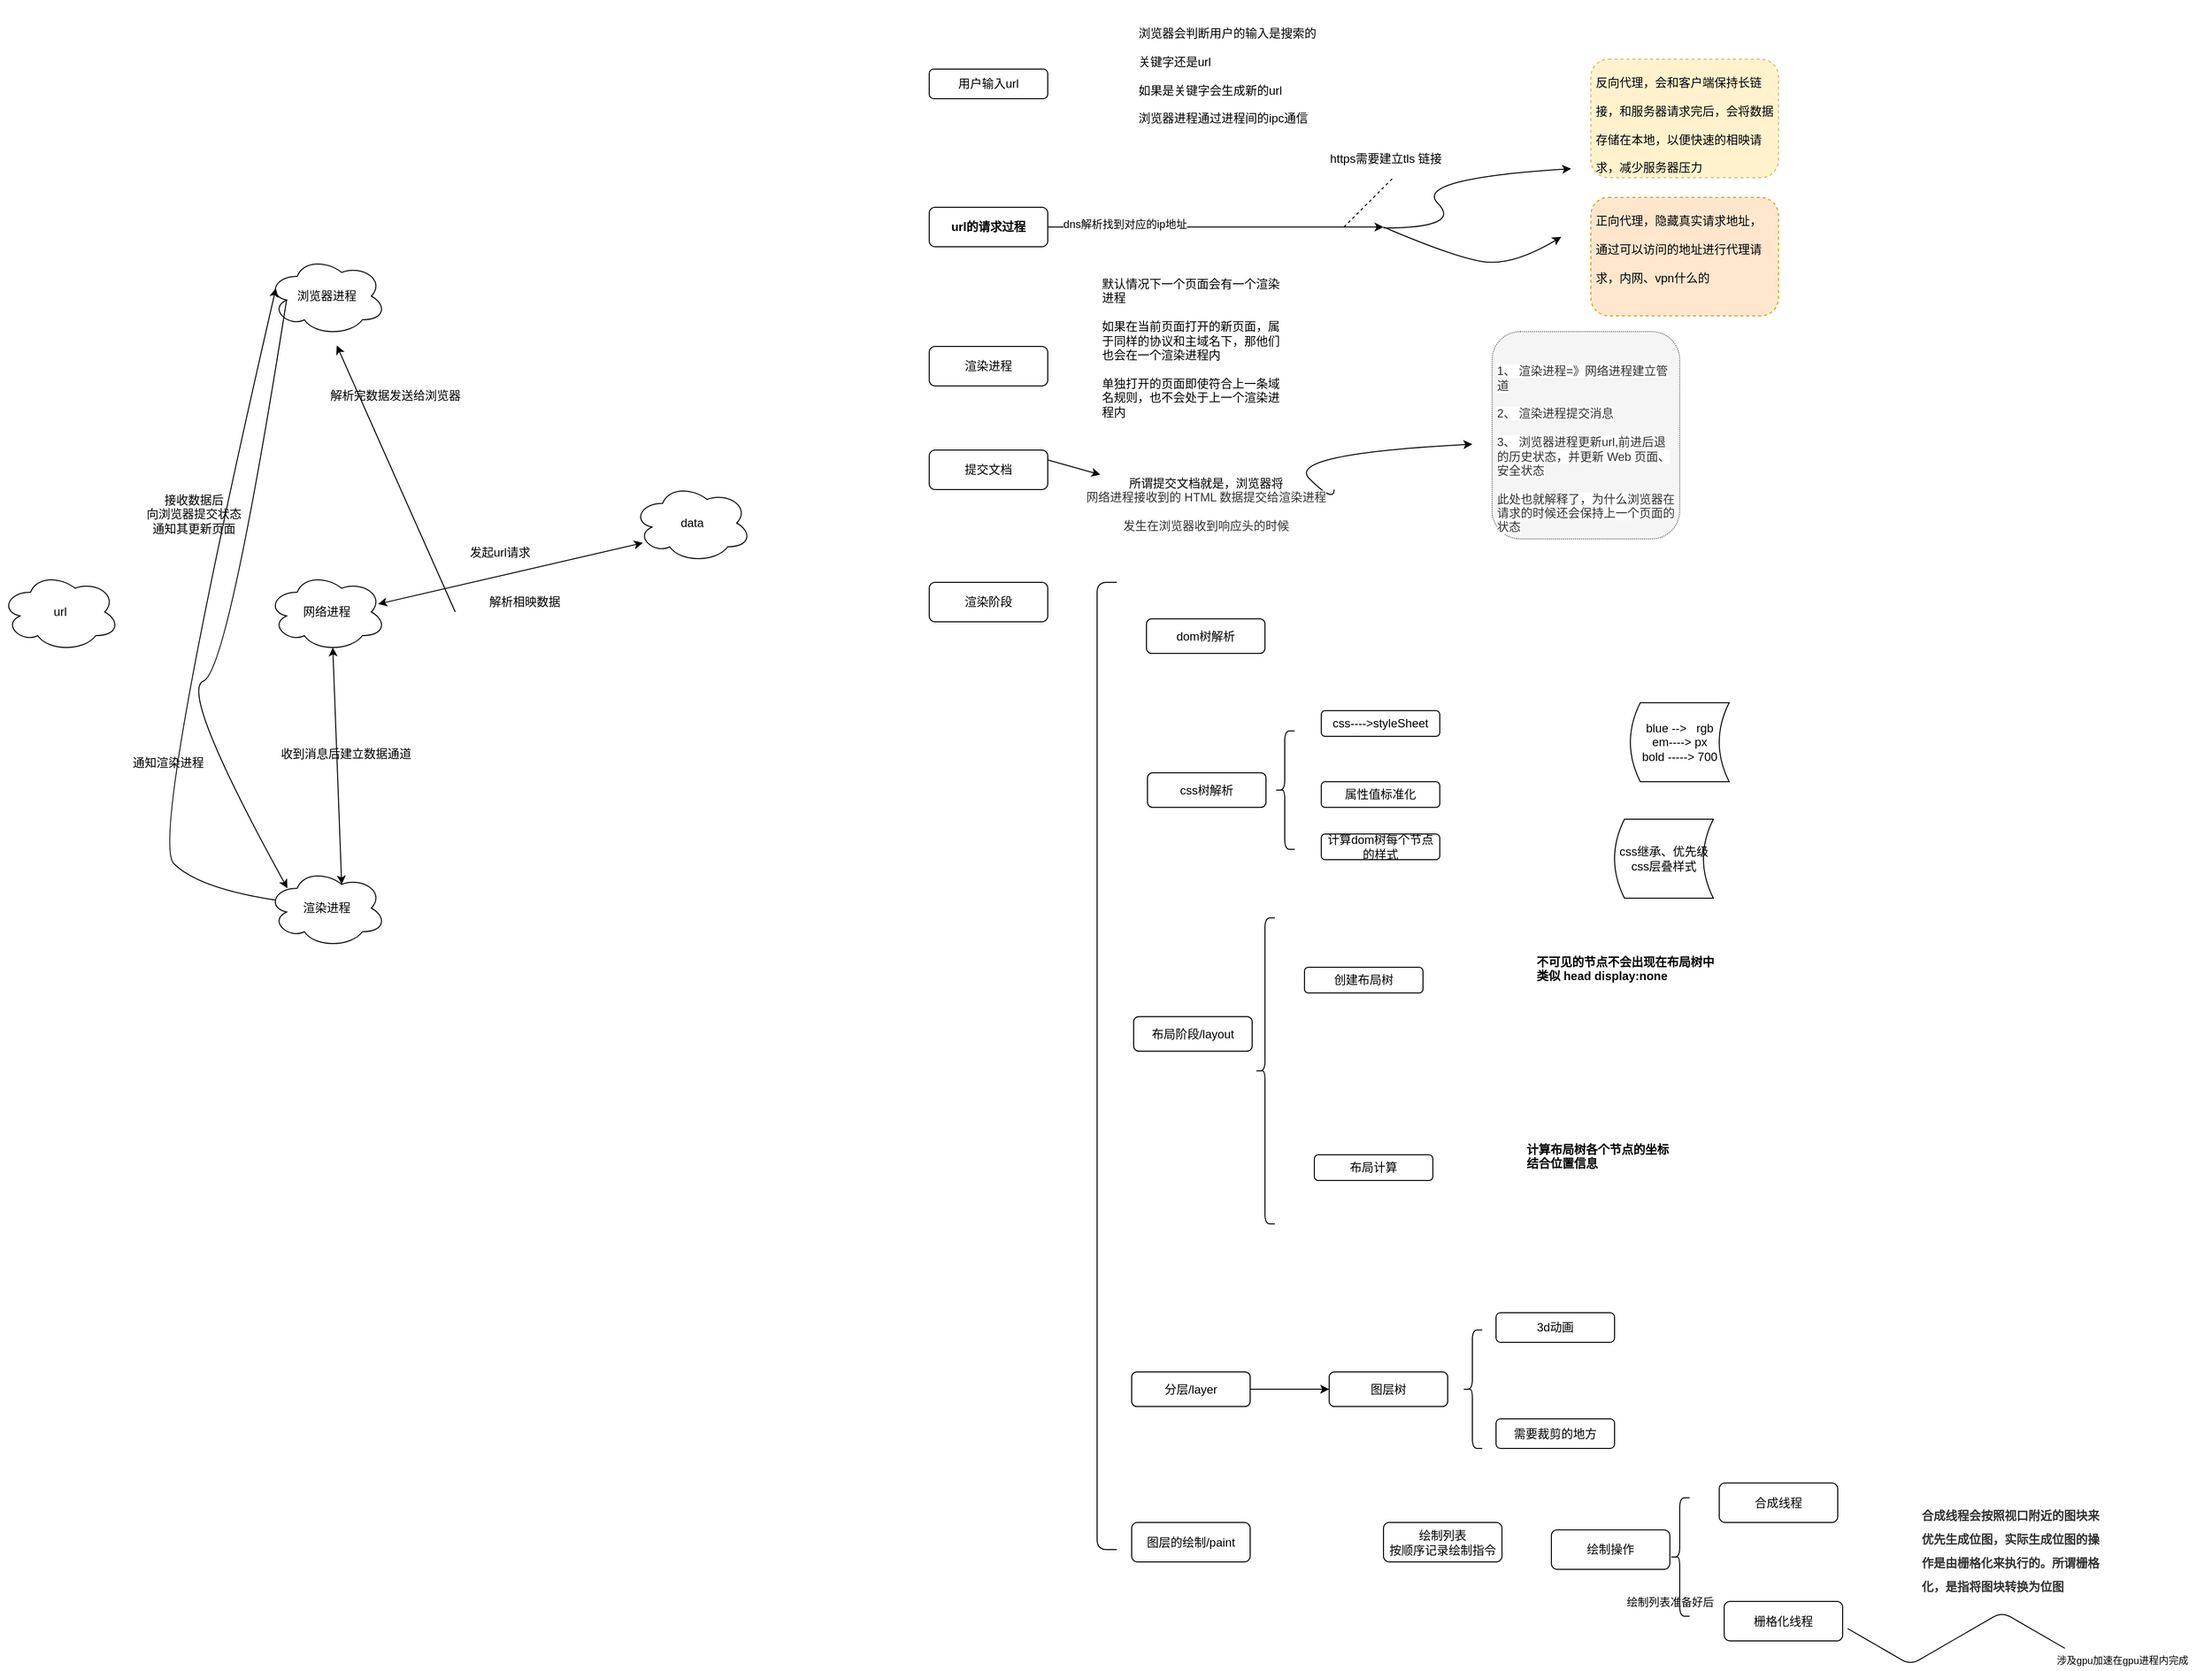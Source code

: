 <mxfile version="13.2.1" type="github">
  <diagram id="yM2oXQm_O7SmmgI67K22" name="Page-1">
    <mxGraphModel dx="946" dy="1813" grid="1" gridSize="10" guides="1" tooltips="1" connect="1" arrows="1" fold="1" page="1" pageScale="1" pageWidth="1600" pageHeight="1200" math="0" shadow="0">
      <root>
        <mxCell id="0" />
        <mxCell id="1" parent="0" />
        <mxCell id="I5RekTO_njov9tj_KEtV-1" value="url&lt;br&gt;" style="ellipse;shape=cloud;whiteSpace=wrap;html=1;" parent="1" vertex="1">
          <mxGeometry x="20" y="520" width="120" height="80" as="geometry" />
        </mxCell>
        <mxCell id="XSZjby6xiS5L8jVtObux-1" value="渲染进程" style="ellipse;shape=cloud;whiteSpace=wrap;html=1;" parent="1" vertex="1">
          <mxGeometry x="290" y="820" width="120" height="80" as="geometry" />
        </mxCell>
        <mxCell id="XSZjby6xiS5L8jVtObux-2" value="网络进程" style="ellipse;shape=cloud;whiteSpace=wrap;html=1;" parent="1" vertex="1">
          <mxGeometry x="290" y="520" width="120" height="80" as="geometry" />
        </mxCell>
        <mxCell id="XSZjby6xiS5L8jVtObux-3" value="浏览器进程" style="ellipse;shape=cloud;whiteSpace=wrap;html=1;" parent="1" vertex="1">
          <mxGeometry x="290" y="200" width="120" height="80" as="geometry" />
        </mxCell>
        <mxCell id="XSZjby6xiS5L8jVtObux-4" value="" style="endArrow=classic;startArrow=classic;html=1;exitX=0.933;exitY=0.4;exitDx=0;exitDy=0;exitPerimeter=0;" parent="1" source="XSZjby6xiS5L8jVtObux-2" edge="1">
          <mxGeometry width="50" height="50" relative="1" as="geometry">
            <mxPoint x="480" y="560" as="sourcePoint" />
            <mxPoint x="670" y="490" as="targetPoint" />
          </mxGeometry>
        </mxCell>
        <mxCell id="XSZjby6xiS5L8jVtObux-5" value="发起url请求" style="text;html=1;align=center;verticalAlign=middle;resizable=0;points=[];autosize=1;" parent="1" vertex="1">
          <mxGeometry x="485" y="490" width="80" height="20" as="geometry" />
        </mxCell>
        <mxCell id="XSZjby6xiS5L8jVtObux-6" value="解析相映数据" style="text;html=1;align=center;verticalAlign=middle;resizable=0;points=[];autosize=1;" parent="1" vertex="1">
          <mxGeometry x="505" y="540" width="90" height="20" as="geometry" />
        </mxCell>
        <mxCell id="XSZjby6xiS5L8jVtObux-7" value="" style="endArrow=classic;html=1;" parent="1" edge="1">
          <mxGeometry width="50" height="50" relative="1" as="geometry">
            <mxPoint x="480" y="560" as="sourcePoint" />
            <mxPoint x="360" y="290" as="targetPoint" />
          </mxGeometry>
        </mxCell>
        <mxCell id="XSZjby6xiS5L8jVtObux-8" value="解析完数据发送给浏览器" style="text;html=1;align=center;verticalAlign=middle;resizable=0;points=[];autosize=1;" parent="1" vertex="1">
          <mxGeometry x="344" y="331" width="150" height="20" as="geometry" />
        </mxCell>
        <mxCell id="XSZjby6xiS5L8jVtObux-9" value="" style="curved=1;endArrow=classic;html=1;exitX=0.16;exitY=0.55;exitDx=0;exitDy=0;exitPerimeter=0;entryX=0.167;entryY=0.25;entryDx=0;entryDy=0;entryPerimeter=0;" parent="1" source="XSZjby6xiS5L8jVtObux-3" target="XSZjby6xiS5L8jVtObux-1" edge="1">
          <mxGeometry width="50" height="50" relative="1" as="geometry">
            <mxPoint x="200" y="620" as="sourcePoint" />
            <mxPoint x="270" y="760" as="targetPoint" />
            <Array as="points">
              <mxPoint x="250" y="620" />
              <mxPoint x="200" y="640" />
            </Array>
          </mxGeometry>
        </mxCell>
        <mxCell id="XSZjby6xiS5L8jVtObux-10" value="通知渲染进程" style="text;html=1;align=center;verticalAlign=middle;resizable=0;points=[];autosize=1;" parent="1" vertex="1">
          <mxGeometry x="144" y="703" width="90" height="20" as="geometry" />
        </mxCell>
        <mxCell id="XSZjby6xiS5L8jVtObux-11" value="" style="endArrow=classic;startArrow=classic;html=1;exitX=0.625;exitY=0.2;exitDx=0;exitDy=0;exitPerimeter=0;entryX=0.55;entryY=0.95;entryDx=0;entryDy=0;entryPerimeter=0;" parent="1" source="XSZjby6xiS5L8jVtObux-1" target="XSZjby6xiS5L8jVtObux-2" edge="1">
          <mxGeometry width="50" height="50" relative="1" as="geometry">
            <mxPoint x="460" y="620" as="sourcePoint" />
            <mxPoint x="510" y="570" as="targetPoint" />
          </mxGeometry>
        </mxCell>
        <mxCell id="XSZjby6xiS5L8jVtObux-12" value="收到消息后建立数据通道" style="text;html=1;align=center;verticalAlign=middle;resizable=0;points=[];autosize=1;" parent="1" vertex="1">
          <mxGeometry x="294" y="694" width="150" height="20" as="geometry" />
        </mxCell>
        <mxCell id="XSZjby6xiS5L8jVtObux-13" value="" style="curved=1;endArrow=classic;html=1;exitX=0.07;exitY=0.4;exitDx=0;exitDy=0;exitPerimeter=0;entryX=0.07;entryY=0.4;entryDx=0;entryDy=0;entryPerimeter=0;" parent="1" source="XSZjby6xiS5L8jVtObux-1" target="XSZjby6xiS5L8jVtObux-3" edge="1">
          <mxGeometry width="50" height="50" relative="1" as="geometry">
            <mxPoint x="170" y="840" as="sourcePoint" />
            <mxPoint x="210" y="380" as="targetPoint" />
            <Array as="points">
              <mxPoint x="220" y="840" />
              <mxPoint x="170" y="790" />
            </Array>
          </mxGeometry>
        </mxCell>
        <mxCell id="XSZjby6xiS5L8jVtObux-14" value="接收数据后&lt;br&gt;向浏览器提交状态&lt;br&gt;通知其更新页面" style="text;html=1;align=center;verticalAlign=middle;resizable=0;points=[];autosize=1;" parent="1" vertex="1">
          <mxGeometry x="160" y="436" width="110" height="50" as="geometry" />
        </mxCell>
        <mxCell id="XSZjby6xiS5L8jVtObux-15" value="data" style="ellipse;shape=cloud;whiteSpace=wrap;html=1;" parent="1" vertex="1">
          <mxGeometry x="660" y="430" width="120" height="80" as="geometry" />
        </mxCell>
        <mxCell id="XSZjby6xiS5L8jVtObux-16" value="用户输入url" style="rounded=1;whiteSpace=wrap;html=1;" parent="1" vertex="1">
          <mxGeometry x="960" y="10" width="120" height="30" as="geometry" />
        </mxCell>
        <mxCell id="XSZjby6xiS5L8jVtObux-17" value="&lt;h1&gt;&lt;font style=&quot;font-size: 12px ; font-weight: normal&quot;&gt;浏览器会判断用户的输入是搜索的关键字还是url&lt;br&gt;如果是关键字会生成新的url&lt;br&gt;浏览器进程通过进程间的ipc通信 发送给网络进程&lt;br&gt;&lt;br&gt;&lt;/font&gt;&lt;/h1&gt;" style="text;html=1;strokeColor=none;fillColor=none;spacing=5;spacingTop=-20;whiteSpace=wrap;overflow=hidden;rounded=0;" parent="1" vertex="1">
          <mxGeometry x="1167" y="-50" width="190" height="120" as="geometry" />
        </mxCell>
        <mxCell id="XSZjby6xiS5L8jVtObux-18" value="url的请求过程" style="rounded=1;whiteSpace=wrap;html=1;fontStyle=1" parent="1" vertex="1">
          <mxGeometry x="960" y="150" width="120" height="40" as="geometry" />
        </mxCell>
        <mxCell id="XSZjby6xiS5L8jVtObux-20" value="" style="endArrow=classic;html=1;exitX=1;exitY=0.5;exitDx=0;exitDy=0;" parent="1" source="XSZjby6xiS5L8jVtObux-18" edge="1">
          <mxGeometry width="50" height="50" relative="1" as="geometry">
            <mxPoint x="1290" y="220" as="sourcePoint" />
            <mxPoint x="1420" y="170" as="targetPoint" />
          </mxGeometry>
        </mxCell>
        <mxCell id="XSZjby6xiS5L8jVtObux-21" value="dns解析找到对应的ip地址" style="edgeLabel;html=1;align=center;verticalAlign=middle;resizable=0;points=[];" parent="XSZjby6xiS5L8jVtObux-20" vertex="1" connectable="0">
          <mxGeometry x="-0.543" y="3" relative="1" as="geometry">
            <mxPoint as="offset" />
          </mxGeometry>
        </mxCell>
        <mxCell id="XSZjby6xiS5L8jVtObux-22" value="" style="endArrow=none;dashed=1;html=1;" parent="1" edge="1">
          <mxGeometry width="50" height="50" relative="1" as="geometry">
            <mxPoint x="1380" y="170" as="sourcePoint" />
            <mxPoint x="1430" y="120" as="targetPoint" />
          </mxGeometry>
        </mxCell>
        <mxCell id="XSZjby6xiS5L8jVtObux-23" value="https需要建立tls 链接" style="text;html=1;align=center;verticalAlign=middle;resizable=0;points=[];autosize=1;" parent="1" vertex="1">
          <mxGeometry x="1357" y="91" width="130" height="20" as="geometry" />
        </mxCell>
        <mxCell id="XSZjby6xiS5L8jVtObux-26" value="" style="curved=1;endArrow=classic;html=1;" parent="1" edge="1">
          <mxGeometry width="50" height="50" relative="1" as="geometry">
            <mxPoint x="1420" y="171" as="sourcePoint" />
            <mxPoint x="1610" y="111" as="targetPoint" />
            <Array as="points">
              <mxPoint x="1500" y="171" />
              <mxPoint x="1450" y="121" />
            </Array>
          </mxGeometry>
        </mxCell>
        <mxCell id="XSZjby6xiS5L8jVtObux-27" value="" style="curved=1;endArrow=classic;html=1;" parent="1" edge="1">
          <mxGeometry width="50" height="50" relative="1" as="geometry">
            <mxPoint x="1420" y="170" as="sourcePoint" />
            <mxPoint x="1600" y="180" as="targetPoint" />
            <Array as="points">
              <mxPoint x="1490" y="200" />
              <mxPoint x="1550" y="210" />
            </Array>
          </mxGeometry>
        </mxCell>
        <mxCell id="XSZjby6xiS5L8jVtObux-29" value="&lt;h1&gt;&lt;font style=&quot;font-size: 12px ; font-weight: normal&quot;&gt;反向代理，会和客户端保持长链接，和服务器请求完后，会将数据存储在本地，以便快速的相映请求，减少服务器压力&lt;/font&gt;&lt;/h1&gt;" style="text;html=1;strokeColor=#d6b656;fillColor=#fff2cc;spacing=5;spacingTop=-20;whiteSpace=wrap;overflow=hidden;rounded=1;perimeterSpacing=0;strokeWidth=1;dashed=1;" parent="1" vertex="1">
          <mxGeometry x="1630" width="190" height="120" as="geometry" />
        </mxCell>
        <mxCell id="XSZjby6xiS5L8jVtObux-30" value="&lt;h1&gt;&lt;span style=&quot;font-size: 12px ; font-weight: 400&quot;&gt;正向代理，隐藏真实请求地址，&lt;br&gt;通过可以访问的地址进行代理请求，内网、vpn什么的&lt;/span&gt;&lt;/h1&gt;" style="text;html=1;strokeColor=#d79b00;fillColor=#ffe6cc;spacing=5;spacingTop=-20;whiteSpace=wrap;overflow=hidden;rounded=1;dashed=1;" parent="1" vertex="1">
          <mxGeometry x="1630" y="140" width="190" height="120" as="geometry" />
        </mxCell>
        <mxCell id="kqcP2ugyUGZE8lOFCLyX-1" value="渲染进程" style="rounded=1;whiteSpace=wrap;html=1;" parent="1" vertex="1">
          <mxGeometry x="960" y="291" width="120" height="40" as="geometry" />
        </mxCell>
        <mxCell id="kqcP2ugyUGZE8lOFCLyX-3" value="默认情况下一个页面会有一个渲染进程&lt;br&gt;&lt;br&gt;如果在当前页面打开的新页面，属于同样的协议和主域名下，那他们&lt;br&gt;也会在一个渲染进程内&lt;br&gt;&lt;br&gt;单独打开的页面即使符合上一条域名规则，也不会处于上一个渲染进程内" style="text;html=1;strokeColor=none;fillColor=none;spacing=5;spacingTop=-20;whiteSpace=wrap;overflow=hidden;rounded=0;" parent="1" vertex="1">
          <mxGeometry x="1130" y="231" width="190" height="139" as="geometry" />
        </mxCell>
        <mxCell id="kqcP2ugyUGZE8lOFCLyX-4" value="提交文档" style="rounded=1;whiteSpace=wrap;html=1;" parent="1" vertex="1">
          <mxGeometry x="960" y="396" width="120" height="40" as="geometry" />
        </mxCell>
        <mxCell id="kqcP2ugyUGZE8lOFCLyX-5" value="" style="curved=1;endArrow=classic;html=1;exitX=1;exitY=0.25;exitDx=0;exitDy=0;" parent="1" source="kqcP2ugyUGZE8lOFCLyX-6" edge="1">
          <mxGeometry width="50" height="50" relative="1" as="geometry">
            <mxPoint x="1320" y="450" as="sourcePoint" />
            <mxPoint x="1510" y="390" as="targetPoint" />
            <Array as="points">
              <mxPoint x="1370" y="450" />
              <mxPoint x="1320" y="400" />
            </Array>
          </mxGeometry>
        </mxCell>
        <mxCell id="kqcP2ugyUGZE8lOFCLyX-6" value="&lt;font style=&quot;font-size: 12px&quot;&gt;所谓提交文档就是，浏览器将&lt;br&gt;&lt;span style=&quot;color: rgb(51 , 51 , 51) ; font-family: &amp;#34;pingfang sc&amp;#34; , &amp;#34;lantinghei sc&amp;#34; , &amp;#34;microsoft yahei&amp;#34; , &amp;#34;hiragino sans gb&amp;#34; , &amp;#34;microsoft sans serif&amp;#34; , &amp;#34;wenquanyi micro hei&amp;#34; , &amp;#34;helvetica&amp;#34; , sans-serif ; background-color: rgb(255 , 255 , 255)&quot;&gt;网络进程接收到的 HTML 数据提交给渲染进程&lt;br&gt;&lt;br&gt;发生在浏览器收到响应头的时候&lt;br&gt;&lt;/span&gt;&lt;/font&gt;" style="text;html=1;align=center;verticalAlign=middle;resizable=0;points=[];autosize=1;" parent="1" vertex="1">
          <mxGeometry x="1110" y="421" width="260" height="60" as="geometry" />
        </mxCell>
        <mxCell id="kqcP2ugyUGZE8lOFCLyX-8" value="" style="curved=1;endArrow=classic;html=1;exitX=1;exitY=0.25;exitDx=0;exitDy=0;" parent="1" source="kqcP2ugyUGZE8lOFCLyX-4" target="kqcP2ugyUGZE8lOFCLyX-6" edge="1">
          <mxGeometry width="50" height="50" relative="1" as="geometry">
            <mxPoint x="1080" y="406" as="sourcePoint" />
            <mxPoint x="1370" y="400" as="targetPoint" />
            <Array as="points" />
          </mxGeometry>
        </mxCell>
        <mxCell id="kqcP2ugyUGZE8lOFCLyX-9" value="&lt;font style=&quot;font-size: 12px ; background-color: rgb(255 , 255 , 255)&quot;&gt;&lt;br&gt;&lt;br&gt;&lt;br&gt;1、 渲染进程=》网络进程建立管道&lt;br&gt;&lt;br&gt;2、 渲染进程提交消息&lt;br&gt;&lt;br&gt;3、 浏览器进程更新url,&lt;span style=&quot;font-family: &amp;#34;pingfang sc&amp;#34; , &amp;#34;lantinghei sc&amp;#34; , &amp;#34;microsoft yahei&amp;#34; , &amp;#34;hiragino sans gb&amp;#34; , &amp;#34;microsoft sans serif&amp;#34; , &amp;#34;wenquanyi micro hei&amp;#34; , &amp;#34;helvetica&amp;#34; , sans-serif&quot;&gt;前进后退的历史状态，并更新 Web 页面、安全状态&lt;br&gt;&lt;br&gt;此处也就解释了，为什么浏览器在请求的时候还会保持上一个页面的状态&lt;br&gt;&lt;/span&gt;&lt;/font&gt;" style="text;html=1;strokeColor=#666666;fillColor=#f5f5f5;spacing=5;spacingTop=-20;whiteSpace=wrap;overflow=hidden;rounded=1;fontColor=#333333;dashed=1;dashPattern=1 1;" parent="1" vertex="1">
          <mxGeometry x="1530" y="276" width="190" height="210" as="geometry" />
        </mxCell>
        <mxCell id="kqcP2ugyUGZE8lOFCLyX-10" value="渲染阶段" style="rounded=1;whiteSpace=wrap;html=1;" parent="1" vertex="1">
          <mxGeometry x="960" y="530" width="120" height="40" as="geometry" />
        </mxCell>
        <mxCell id="pXlMRnycXGwZLFhT4umu-1" value="" style="shape=curlyBracket;whiteSpace=wrap;html=1;rounded=1;size=0;" vertex="1" parent="1">
          <mxGeometry x="1130" y="530" width="20" height="980" as="geometry" />
        </mxCell>
        <mxCell id="pXlMRnycXGwZLFhT4umu-3" value="dom树解析" style="rounded=1;whiteSpace=wrap;html=1;" vertex="1" parent="1">
          <mxGeometry x="1180" y="567" width="120" height="35" as="geometry" />
        </mxCell>
        <mxCell id="pXlMRnycXGwZLFhT4umu-4" value="css树解析" style="rounded=1;whiteSpace=wrap;html=1;" vertex="1" parent="1">
          <mxGeometry x="1181" y="723" width="120" height="35" as="geometry" />
        </mxCell>
        <mxCell id="pXlMRnycXGwZLFhT4umu-5" value="布局阶段/layout" style="rounded=1;whiteSpace=wrap;html=1;" vertex="1" parent="1">
          <mxGeometry x="1167" y="970" width="120" height="35" as="geometry" />
        </mxCell>
        <mxCell id="pXlMRnycXGwZLFhT4umu-7" value="" style="shape=curlyBracket;whiteSpace=wrap;html=1;rounded=1;" vertex="1" parent="1">
          <mxGeometry x="1310" y="680.5" width="20" height="120" as="geometry" />
        </mxCell>
        <mxCell id="pXlMRnycXGwZLFhT4umu-8" value="css----&amp;gt;styleSheet" style="rounded=1;whiteSpace=wrap;html=1;" vertex="1" parent="1">
          <mxGeometry x="1357" y="660" width="120" height="26" as="geometry" />
        </mxCell>
        <mxCell id="pXlMRnycXGwZLFhT4umu-9" value="属性值标准化" style="rounded=1;whiteSpace=wrap;html=1;" vertex="1" parent="1">
          <mxGeometry x="1357" y="732" width="120" height="26" as="geometry" />
        </mxCell>
        <mxCell id="pXlMRnycXGwZLFhT4umu-10" value="blue --&amp;gt;&amp;nbsp; &amp;nbsp;rgb&lt;br&gt;em----&amp;gt; px&lt;br&gt;bold -----&amp;gt; 700" style="shape=dataStorage;whiteSpace=wrap;html=1;" vertex="1" parent="1">
          <mxGeometry x="1670" y="652" width="100" height="80" as="geometry" />
        </mxCell>
        <mxCell id="pXlMRnycXGwZLFhT4umu-13" value="计算dom树每个节点的样式" style="rounded=1;whiteSpace=wrap;html=1;" vertex="1" parent="1">
          <mxGeometry x="1357" y="785" width="120" height="26" as="geometry" />
        </mxCell>
        <mxCell id="pXlMRnycXGwZLFhT4umu-14" value="css继承、优先级&lt;br&gt;css层叠样式" style="shape=dataStorage;whiteSpace=wrap;html=1;" vertex="1" parent="1">
          <mxGeometry x="1654" y="770" width="100" height="80" as="geometry" />
        </mxCell>
        <mxCell id="pXlMRnycXGwZLFhT4umu-15" value="" style="shape=curlyBracket;whiteSpace=wrap;html=1;rounded=1;" vertex="1" parent="1">
          <mxGeometry x="1290" y="870" width="20" height="310" as="geometry" />
        </mxCell>
        <mxCell id="pXlMRnycXGwZLFhT4umu-17" value="创建布局树" style="rounded=1;whiteSpace=wrap;html=1;" vertex="1" parent="1">
          <mxGeometry x="1340" y="920" width="120" height="26" as="geometry" />
        </mxCell>
        <mxCell id="pXlMRnycXGwZLFhT4umu-18" value="&lt;h1 style=&quot;font-size: 12px&quot;&gt;不可见的节点不会出现在布局树中&lt;br&gt;类似 head display:none&lt;/h1&gt;" style="text;html=1;strokeColor=none;fillColor=none;spacing=5;spacingTop=-20;whiteSpace=wrap;overflow=hidden;rounded=0;fontSize=12;" vertex="1" parent="1">
          <mxGeometry x="1570" y="909.5" width="190" height="47" as="geometry" />
        </mxCell>
        <mxCell id="pXlMRnycXGwZLFhT4umu-19" value="布局计算" style="rounded=1;whiteSpace=wrap;html=1;" vertex="1" parent="1">
          <mxGeometry x="1350" y="1110" width="120" height="26" as="geometry" />
        </mxCell>
        <mxCell id="pXlMRnycXGwZLFhT4umu-21" value="&lt;h1 style=&quot;font-size: 12px&quot;&gt;计算布局树各个节点的坐标&lt;br&gt;结合位置信息&lt;/h1&gt;" style="text;html=1;strokeColor=none;fillColor=none;spacing=5;spacingTop=-20;whiteSpace=wrap;overflow=hidden;rounded=0;fontSize=12;" vertex="1" parent="1">
          <mxGeometry x="1560" y="1099.5" width="190" height="47" as="geometry" />
        </mxCell>
        <mxCell id="pXlMRnycXGwZLFhT4umu-24" value="" style="edgeStyle=orthogonalEdgeStyle;rounded=0;orthogonalLoop=1;jettySize=auto;html=1;fontSize=12;" edge="1" parent="1" source="pXlMRnycXGwZLFhT4umu-22" target="pXlMRnycXGwZLFhT4umu-23">
          <mxGeometry relative="1" as="geometry" />
        </mxCell>
        <mxCell id="pXlMRnycXGwZLFhT4umu-22" value="分层/layer" style="rounded=1;whiteSpace=wrap;html=1;" vertex="1" parent="1">
          <mxGeometry x="1165" y="1330" width="120" height="35" as="geometry" />
        </mxCell>
        <mxCell id="pXlMRnycXGwZLFhT4umu-23" value="图层树" style="rounded=1;whiteSpace=wrap;html=1;" vertex="1" parent="1">
          <mxGeometry x="1365" y="1330" width="120" height="35" as="geometry" />
        </mxCell>
        <mxCell id="pXlMRnycXGwZLFhT4umu-25" value="" style="shape=curlyBracket;whiteSpace=wrap;html=1;rounded=1;" vertex="1" parent="1">
          <mxGeometry x="1500" y="1287.5" width="20" height="120" as="geometry" />
        </mxCell>
        <mxCell id="pXlMRnycXGwZLFhT4umu-26" value="3d动画" style="rounded=1;whiteSpace=wrap;html=1;fontSize=12;" vertex="1" parent="1">
          <mxGeometry x="1534" y="1270" width="120" height="30" as="geometry" />
        </mxCell>
        <mxCell id="pXlMRnycXGwZLFhT4umu-27" value="需要裁剪的地方" style="rounded=1;whiteSpace=wrap;html=1;fontSize=12;" vertex="1" parent="1">
          <mxGeometry x="1534" y="1377.5" width="120" height="30" as="geometry" />
        </mxCell>
        <mxCell id="pXlMRnycXGwZLFhT4umu-30" value="图层的绘制/paint" style="rounded=1;whiteSpace=wrap;html=1;" vertex="1" parent="1">
          <mxGeometry x="1165" y="1482.5" width="120" height="40" as="geometry" />
        </mxCell>
        <mxCell id="pXlMRnycXGwZLFhT4umu-31" value="绘制列表&lt;br&gt;按顺序记录绘制指令" style="rounded=1;whiteSpace=wrap;html=1;" vertex="1" parent="1">
          <mxGeometry x="1420" y="1482.5" width="120" height="40" as="geometry" />
        </mxCell>
        <mxCell id="pXlMRnycXGwZLFhT4umu-38" value="栅格化线程" style="rounded=1;whiteSpace=wrap;html=1;" vertex="1" parent="1">
          <mxGeometry x="1765" y="1562.5" width="120" height="40" as="geometry" />
        </mxCell>
        <mxCell id="pXlMRnycXGwZLFhT4umu-32" value="绘制操作" style="rounded=1;whiteSpace=wrap;html=1;" vertex="1" parent="1">
          <mxGeometry x="1590" y="1490" width="120" height="40" as="geometry" />
        </mxCell>
        <mxCell id="pXlMRnycXGwZLFhT4umu-33" value="" style="shape=curlyBracket;whiteSpace=wrap;html=1;rounded=1;" vertex="1" parent="1">
          <mxGeometry x="1710" y="1457.5" width="20" height="120" as="geometry" />
        </mxCell>
        <mxCell id="pXlMRnycXGwZLFhT4umu-35" value="合成线程" style="rounded=1;whiteSpace=wrap;html=1;" vertex="1" parent="1">
          <mxGeometry x="1760" y="1442.5" width="120" height="40" as="geometry" />
        </mxCell>
        <mxCell id="pXlMRnycXGwZLFhT4umu-37" value="&lt;font style=&quot;font-size: 11px&quot;&gt;绘制列表准备好后&lt;/font&gt;" style="text;html=1;align=center;verticalAlign=middle;resizable=0;points=[];autosize=1;fontSize=10;" vertex="1" parent="1">
          <mxGeometry x="1655" y="1552.5" width="110" height="20" as="geometry" />
        </mxCell>
        <mxCell id="pXlMRnycXGwZLFhT4umu-39" value="&lt;h1&gt;&lt;span style=&quot;color: rgb(51, 51, 51); font-family: &amp;quot;pingfang sc&amp;quot;, &amp;quot;lantinghei sc&amp;quot;, &amp;quot;microsoft yahei&amp;quot;, &amp;quot;hiragino sans gb&amp;quot;, &amp;quot;microsoft sans serif&amp;quot;, &amp;quot;wenquanyi micro hei&amp;quot;, helvetica, sans-serif; background-color: rgb(255, 255, 255);&quot;&gt;&lt;font style=&quot;font-size: 12px&quot;&gt;合成线程会按照视口附近的图块来优先生成位图，实际生成位图的操作是由栅格化来执行的。所谓栅格化，是指将图块转换为位图&lt;/font&gt;&lt;/span&gt;&lt;br&gt;&lt;/h1&gt;" style="text;html=1;strokeColor=none;fillColor=none;spacing=5;spacingTop=-20;whiteSpace=wrap;overflow=hidden;rounded=0;fontSize=10;fontStyle=1" vertex="1" parent="1">
          <mxGeometry x="1960" y="1457.5" width="190" height="120" as="geometry" />
        </mxCell>
        <mxCell id="pXlMRnycXGwZLFhT4umu-45" value="" style="edgeStyle=isometricEdgeStyle;endArrow=none;html=1;elbow=vertical;fontSize=10;" edge="1" parent="1">
          <mxGeometry width="50" height="100" relative="1" as="geometry">
            <mxPoint x="2110" y="1610" as="sourcePoint" />
            <mxPoint x="1890" y="1590" as="targetPoint" />
          </mxGeometry>
        </mxCell>
        <mxCell id="pXlMRnycXGwZLFhT4umu-46" value="涉及gpu加速在gpu进程内完成" style="text;html=1;align=center;verticalAlign=middle;resizable=0;points=[];autosize=1;fontSize=10;" vertex="1" parent="1">
          <mxGeometry x="2078" y="1612" width="180" height="20" as="geometry" />
        </mxCell>
      </root>
    </mxGraphModel>
  </diagram>
</mxfile>
